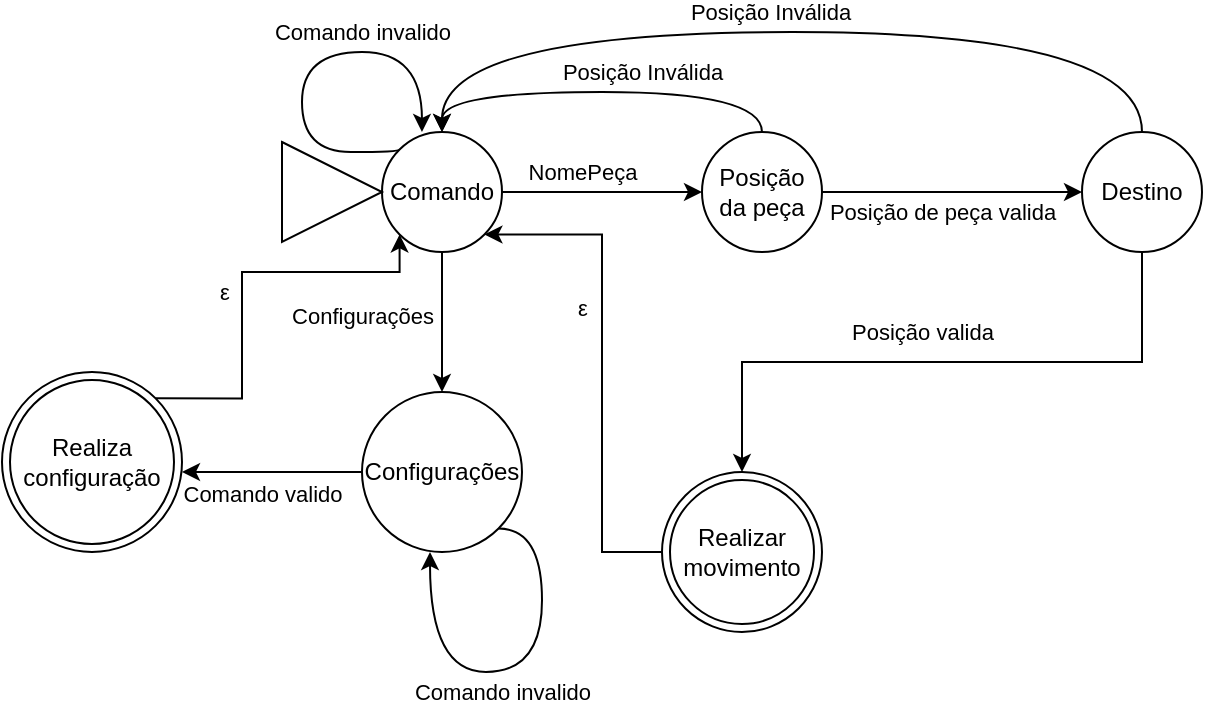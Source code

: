 <mxfile version="24.3.1" type="github">
  <diagram name="Página-1" id="-N8FYXxLJEmQQaf9eXn2">
    <mxGraphModel dx="833" dy="484" grid="1" gridSize="10" guides="1" tooltips="1" connect="1" arrows="1" fold="1" page="1" pageScale="1" pageWidth="827" pageHeight="1169" math="0" shadow="0">
      <root>
        <mxCell id="0" />
        <mxCell id="1" parent="0" />
        <mxCell id="_v1GvspkJ99WtXbPZdlV-44" style="edgeStyle=orthogonalEdgeStyle;rounded=0;orthogonalLoop=1;jettySize=auto;html=1;exitX=0;exitY=0;exitDx=0;exitDy=0;curved=1;entryX=0.333;entryY=0;entryDx=0;entryDy=0;entryPerimeter=0;" edge="1" parent="1" source="_v1GvspkJ99WtXbPZdlV-4" target="_v1GvspkJ99WtXbPZdlV-4">
          <mxGeometry relative="1" as="geometry">
            <mxPoint x="160" y="150" as="targetPoint" />
            <Array as="points">
              <mxPoint x="229" y="230" />
              <mxPoint x="180" y="230" />
              <mxPoint x="180" y="180" />
              <mxPoint x="240" y="180" />
            </Array>
          </mxGeometry>
        </mxCell>
        <mxCell id="_v1GvspkJ99WtXbPZdlV-46" value="Comando invalido" style="edgeLabel;html=1;align=center;verticalAlign=middle;resizable=0;points=[];" vertex="1" connectable="0" parent="_v1GvspkJ99WtXbPZdlV-44">
          <mxGeometry x="0.2" relative="1" as="geometry">
            <mxPoint x="10" y="-10" as="offset" />
          </mxGeometry>
        </mxCell>
        <mxCell id="_v1GvspkJ99WtXbPZdlV-48" style="edgeStyle=orthogonalEdgeStyle;rounded=0;orthogonalLoop=1;jettySize=auto;html=1;exitX=0.5;exitY=1;exitDx=0;exitDy=0;entryX=0.5;entryY=0;entryDx=0;entryDy=0;" edge="1" parent="1" source="_v1GvspkJ99WtXbPZdlV-4" target="_v1GvspkJ99WtXbPZdlV-47">
          <mxGeometry relative="1" as="geometry" />
        </mxCell>
        <mxCell id="_v1GvspkJ99WtXbPZdlV-49" value="Configurações" style="edgeLabel;html=1;align=center;verticalAlign=middle;resizable=0;points=[];" vertex="1" connectable="0" parent="_v1GvspkJ99WtXbPZdlV-48">
          <mxGeometry x="-0.086" relative="1" as="geometry">
            <mxPoint x="-40" as="offset" />
          </mxGeometry>
        </mxCell>
        <mxCell id="_v1GvspkJ99WtXbPZdlV-4" value="Comando" style="shape=ellipse;html=1;dashed=0;whiteSpace=wrap;aspect=fixed;perimeter=ellipsePerimeter;" vertex="1" parent="1">
          <mxGeometry x="220" y="220" width="60" height="60" as="geometry" />
        </mxCell>
        <mxCell id="_v1GvspkJ99WtXbPZdlV-5" value="" style="triangle;whiteSpace=wrap;html=1;dashed=0;direction=west;rotation=-180;" vertex="1" parent="1">
          <mxGeometry x="170" y="225" width="50" height="50" as="geometry" />
        </mxCell>
        <mxCell id="_v1GvspkJ99WtXbPZdlV-25" style="edgeStyle=orthogonalEdgeStyle;rounded=0;orthogonalLoop=1;jettySize=auto;html=1;exitX=1;exitY=0.5;exitDx=0;exitDy=0;entryX=0;entryY=0.5;entryDx=0;entryDy=0;" edge="1" parent="1" source="_v1GvspkJ99WtXbPZdlV-7" target="_v1GvspkJ99WtXbPZdlV-24">
          <mxGeometry relative="1" as="geometry" />
        </mxCell>
        <mxCell id="_v1GvspkJ99WtXbPZdlV-26" value="Posição de peça valida" style="edgeLabel;html=1;align=center;verticalAlign=middle;resizable=0;points=[];" vertex="1" connectable="0" parent="_v1GvspkJ99WtXbPZdlV-25">
          <mxGeometry x="-0.262" y="-1" relative="1" as="geometry">
            <mxPoint x="12" y="9" as="offset" />
          </mxGeometry>
        </mxCell>
        <mxCell id="_v1GvspkJ99WtXbPZdlV-32" style="edgeStyle=orthogonalEdgeStyle;rounded=0;orthogonalLoop=1;jettySize=auto;html=1;exitX=0.5;exitY=0;exitDx=0;exitDy=0;entryX=0.5;entryY=0;entryDx=0;entryDy=0;curved=1;" edge="1" parent="1" source="_v1GvspkJ99WtXbPZdlV-7" target="_v1GvspkJ99WtXbPZdlV-4">
          <mxGeometry relative="1" as="geometry" />
        </mxCell>
        <mxCell id="_v1GvspkJ99WtXbPZdlV-7" value="Posição da peça" style="shape=ellipse;html=1;dashed=0;whiteSpace=wrap;aspect=fixed;perimeter=ellipsePerimeter;" vertex="1" parent="1">
          <mxGeometry x="380" y="220" width="60" height="60" as="geometry" />
        </mxCell>
        <mxCell id="_v1GvspkJ99WtXbPZdlV-8" value="" style="endArrow=classic;html=1;rounded=0;entryX=0;entryY=0.5;entryDx=0;entryDy=0;exitX=1;exitY=0.5;exitDx=0;exitDy=0;" edge="1" parent="1" source="_v1GvspkJ99WtXbPZdlV-4" target="_v1GvspkJ99WtXbPZdlV-7">
          <mxGeometry width="50" height="50" relative="1" as="geometry">
            <mxPoint x="230" y="280" as="sourcePoint" />
            <mxPoint x="280" y="230" as="targetPoint" />
          </mxGeometry>
        </mxCell>
        <mxCell id="_v1GvspkJ99WtXbPZdlV-9" value="NomePeça" style="edgeLabel;html=1;align=center;verticalAlign=middle;resizable=0;points=[];" vertex="1" connectable="0" parent="_v1GvspkJ99WtXbPZdlV-8">
          <mxGeometry x="0.08" y="-1" relative="1" as="geometry">
            <mxPoint x="-14" y="-11" as="offset" />
          </mxGeometry>
        </mxCell>
        <mxCell id="_v1GvspkJ99WtXbPZdlV-33" style="edgeStyle=orthogonalEdgeStyle;rounded=0;orthogonalLoop=1;jettySize=auto;html=1;entryX=0.5;entryY=0;entryDx=0;entryDy=0;curved=1;exitX=0.5;exitY=0;exitDx=0;exitDy=0;" edge="1" parent="1" source="_v1GvspkJ99WtXbPZdlV-24" target="_v1GvspkJ99WtXbPZdlV-4">
          <mxGeometry relative="1" as="geometry">
            <Array as="points">
              <mxPoint x="600" y="170" />
              <mxPoint x="250" y="170" />
            </Array>
          </mxGeometry>
        </mxCell>
        <mxCell id="_v1GvspkJ99WtXbPZdlV-34" value="Posição Inválida" style="edgeLabel;html=1;align=center;verticalAlign=middle;resizable=0;points=[];" vertex="1" connectable="0" parent="_v1GvspkJ99WtXbPZdlV-33">
          <mxGeometry x="0.049" y="3" relative="1" as="geometry">
            <mxPoint y="-13" as="offset" />
          </mxGeometry>
        </mxCell>
        <mxCell id="_v1GvspkJ99WtXbPZdlV-38" style="edgeStyle=orthogonalEdgeStyle;rounded=0;orthogonalLoop=1;jettySize=auto;html=1;exitX=0.5;exitY=1;exitDx=0;exitDy=0;entryX=0.5;entryY=0;entryDx=0;entryDy=0;" edge="1" parent="1" source="_v1GvspkJ99WtXbPZdlV-24" target="_v1GvspkJ99WtXbPZdlV-36">
          <mxGeometry relative="1" as="geometry" />
        </mxCell>
        <mxCell id="_v1GvspkJ99WtXbPZdlV-39" value="Posição valida" style="edgeLabel;html=1;align=center;verticalAlign=middle;resizable=0;points=[];" vertex="1" connectable="0" parent="_v1GvspkJ99WtXbPZdlV-38">
          <mxGeometry x="0.065" y="2" relative="1" as="geometry">
            <mxPoint y="-17" as="offset" />
          </mxGeometry>
        </mxCell>
        <mxCell id="_v1GvspkJ99WtXbPZdlV-24" value="Destino" style="shape=ellipse;html=1;dashed=0;whiteSpace=wrap;aspect=fixed;perimeter=ellipsePerimeter;" vertex="1" parent="1">
          <mxGeometry x="570" y="220" width="60" height="60" as="geometry" />
        </mxCell>
        <mxCell id="_v1GvspkJ99WtXbPZdlV-35" value="Posição Inválida" style="edgeLabel;html=1;align=center;verticalAlign=middle;resizable=0;points=[];" vertex="1" connectable="0" parent="1">
          <mxGeometry x="350" y="190" as="geometry" />
        </mxCell>
        <mxCell id="_v1GvspkJ99WtXbPZdlV-40" style="edgeStyle=orthogonalEdgeStyle;rounded=0;orthogonalLoop=1;jettySize=auto;html=1;exitX=0;exitY=0.5;exitDx=0;exitDy=0;entryX=1;entryY=1;entryDx=0;entryDy=0;" edge="1" parent="1" source="_v1GvspkJ99WtXbPZdlV-36" target="_v1GvspkJ99WtXbPZdlV-4">
          <mxGeometry relative="1" as="geometry">
            <Array as="points">
              <mxPoint x="330" y="430" />
              <mxPoint x="330" y="271" />
            </Array>
          </mxGeometry>
        </mxCell>
        <mxCell id="_v1GvspkJ99WtXbPZdlV-42" value="ε" style="edgeLabel;html=1;align=center;verticalAlign=middle;resizable=0;points=[];" vertex="1" connectable="0" parent="_v1GvspkJ99WtXbPZdlV-40">
          <mxGeometry x="0.2" y="1" relative="1" as="geometry">
            <mxPoint x="-9" y="-4" as="offset" />
          </mxGeometry>
        </mxCell>
        <mxCell id="_v1GvspkJ99WtXbPZdlV-36" value="Realizar movimento" style="ellipse;shape=doubleEllipse;html=1;dashed=0;whiteSpace=wrap;aspect=fixed;" vertex="1" parent="1">
          <mxGeometry x="360" y="390" width="80" height="80" as="geometry" />
        </mxCell>
        <mxCell id="_v1GvspkJ99WtXbPZdlV-51" style="edgeStyle=orthogonalEdgeStyle;rounded=0;orthogonalLoop=1;jettySize=auto;html=1;exitX=0;exitY=0.5;exitDx=0;exitDy=0;entryX=1;entryY=0.5;entryDx=0;entryDy=0;" edge="1" parent="1" source="_v1GvspkJ99WtXbPZdlV-47">
          <mxGeometry relative="1" as="geometry">
            <mxPoint x="120" y="390" as="targetPoint" />
          </mxGeometry>
        </mxCell>
        <mxCell id="_v1GvspkJ99WtXbPZdlV-52" value="Comando valido" style="edgeLabel;html=1;align=center;verticalAlign=middle;resizable=0;points=[];" vertex="1" connectable="0" parent="_v1GvspkJ99WtXbPZdlV-51">
          <mxGeometry x="0.089" y="1" relative="1" as="geometry">
            <mxPoint x="-1" y="9" as="offset" />
          </mxGeometry>
        </mxCell>
        <mxCell id="_v1GvspkJ99WtXbPZdlV-54" style="edgeStyle=orthogonalEdgeStyle;rounded=0;orthogonalLoop=1;jettySize=auto;html=1;exitX=1;exitY=1;exitDx=0;exitDy=0;curved=1;entryX=0.425;entryY=1;entryDx=0;entryDy=0;entryPerimeter=0;" edge="1" parent="1" source="_v1GvspkJ99WtXbPZdlV-47" target="_v1GvspkJ99WtXbPZdlV-47">
          <mxGeometry relative="1" as="geometry">
            <mxPoint x="250" y="510" as="targetPoint" />
            <Array as="points">
              <mxPoint x="300" y="418" />
              <mxPoint x="300" y="490" />
              <mxPoint x="244" y="490" />
            </Array>
          </mxGeometry>
        </mxCell>
        <mxCell id="_v1GvspkJ99WtXbPZdlV-55" value="Comando invalido" style="edgeLabel;html=1;align=center;verticalAlign=middle;resizable=0;points=[];" vertex="1" connectable="0" parent="_v1GvspkJ99WtXbPZdlV-54">
          <mxGeometry x="0.169" y="-4" relative="1" as="geometry">
            <mxPoint x="9" y="14" as="offset" />
          </mxGeometry>
        </mxCell>
        <mxCell id="_v1GvspkJ99WtXbPZdlV-47" value="Configurações" style="shape=ellipse;html=1;dashed=0;whiteSpace=wrap;aspect=fixed;perimeter=ellipsePerimeter;" vertex="1" parent="1">
          <mxGeometry x="210" y="350" width="80" height="80" as="geometry" />
        </mxCell>
        <mxCell id="_v1GvspkJ99WtXbPZdlV-58" style="edgeStyle=orthogonalEdgeStyle;rounded=0;orthogonalLoop=1;jettySize=auto;html=1;exitX=1;exitY=0;exitDx=0;exitDy=0;entryX=0;entryY=1;entryDx=0;entryDy=0;" edge="1" parent="1" source="_v1GvspkJ99WtXbPZdlV-57" target="_v1GvspkJ99WtXbPZdlV-4">
          <mxGeometry relative="1" as="geometry">
            <Array as="points">
              <mxPoint x="150" y="353" />
              <mxPoint x="150" y="290" />
              <mxPoint x="229" y="290" />
            </Array>
          </mxGeometry>
        </mxCell>
        <mxCell id="_v1GvspkJ99WtXbPZdlV-57" value="Realiza configuração" style="ellipse;shape=doubleEllipse;html=1;dashed=0;whiteSpace=wrap;aspect=fixed;" vertex="1" parent="1">
          <mxGeometry x="30" y="340" width="90" height="90" as="geometry" />
        </mxCell>
        <mxCell id="_v1GvspkJ99WtXbPZdlV-60" value="ε" style="edgeLabel;html=1;align=center;verticalAlign=middle;resizable=0;points=[];" vertex="1" connectable="0" parent="1">
          <mxGeometry x="190" y="289.999" as="geometry">
            <mxPoint x="-49" y="10" as="offset" />
          </mxGeometry>
        </mxCell>
      </root>
    </mxGraphModel>
  </diagram>
</mxfile>
